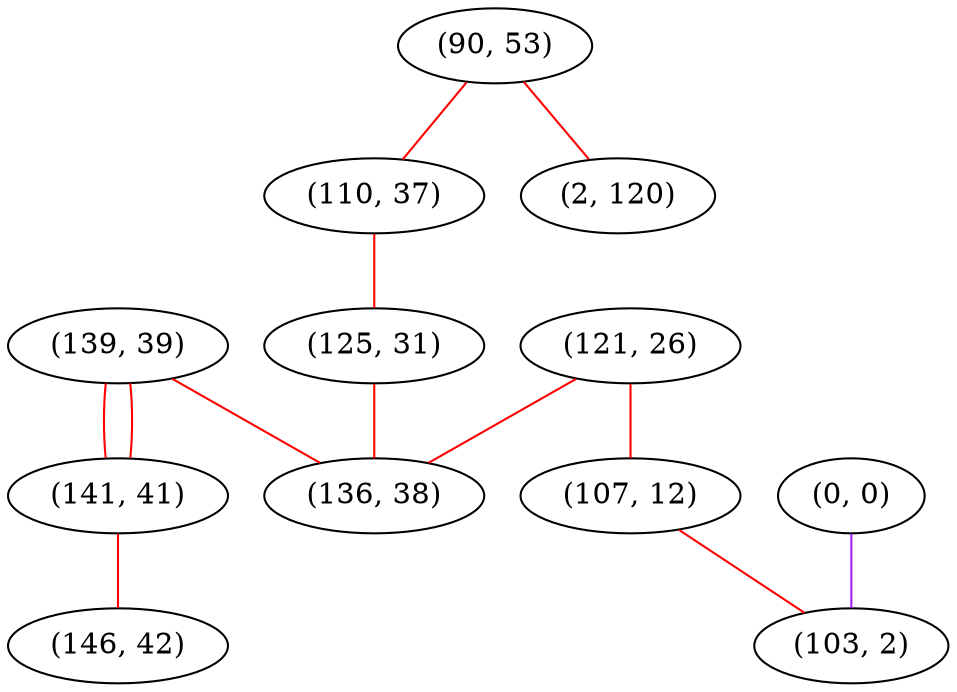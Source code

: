 graph "" {
"(139, 39)";
"(90, 53)";
"(0, 0)";
"(141, 41)";
"(110, 37)";
"(125, 31)";
"(121, 26)";
"(136, 38)";
"(2, 120)";
"(107, 12)";
"(103, 2)";
"(146, 42)";
"(139, 39)" -- "(136, 38)"  [color=red, key=0, weight=1];
"(139, 39)" -- "(141, 41)"  [color=red, key=0, weight=1];
"(139, 39)" -- "(141, 41)"  [color=red, key=1, weight=1];
"(90, 53)" -- "(2, 120)"  [color=red, key=0, weight=1];
"(90, 53)" -- "(110, 37)"  [color=red, key=0, weight=1];
"(0, 0)" -- "(103, 2)"  [color=purple, key=0, weight=4];
"(141, 41)" -- "(146, 42)"  [color=red, key=0, weight=1];
"(110, 37)" -- "(125, 31)"  [color=red, key=0, weight=1];
"(125, 31)" -- "(136, 38)"  [color=red, key=0, weight=1];
"(121, 26)" -- "(136, 38)"  [color=red, key=0, weight=1];
"(121, 26)" -- "(107, 12)"  [color=red, key=0, weight=1];
"(107, 12)" -- "(103, 2)"  [color=red, key=0, weight=1];
}
